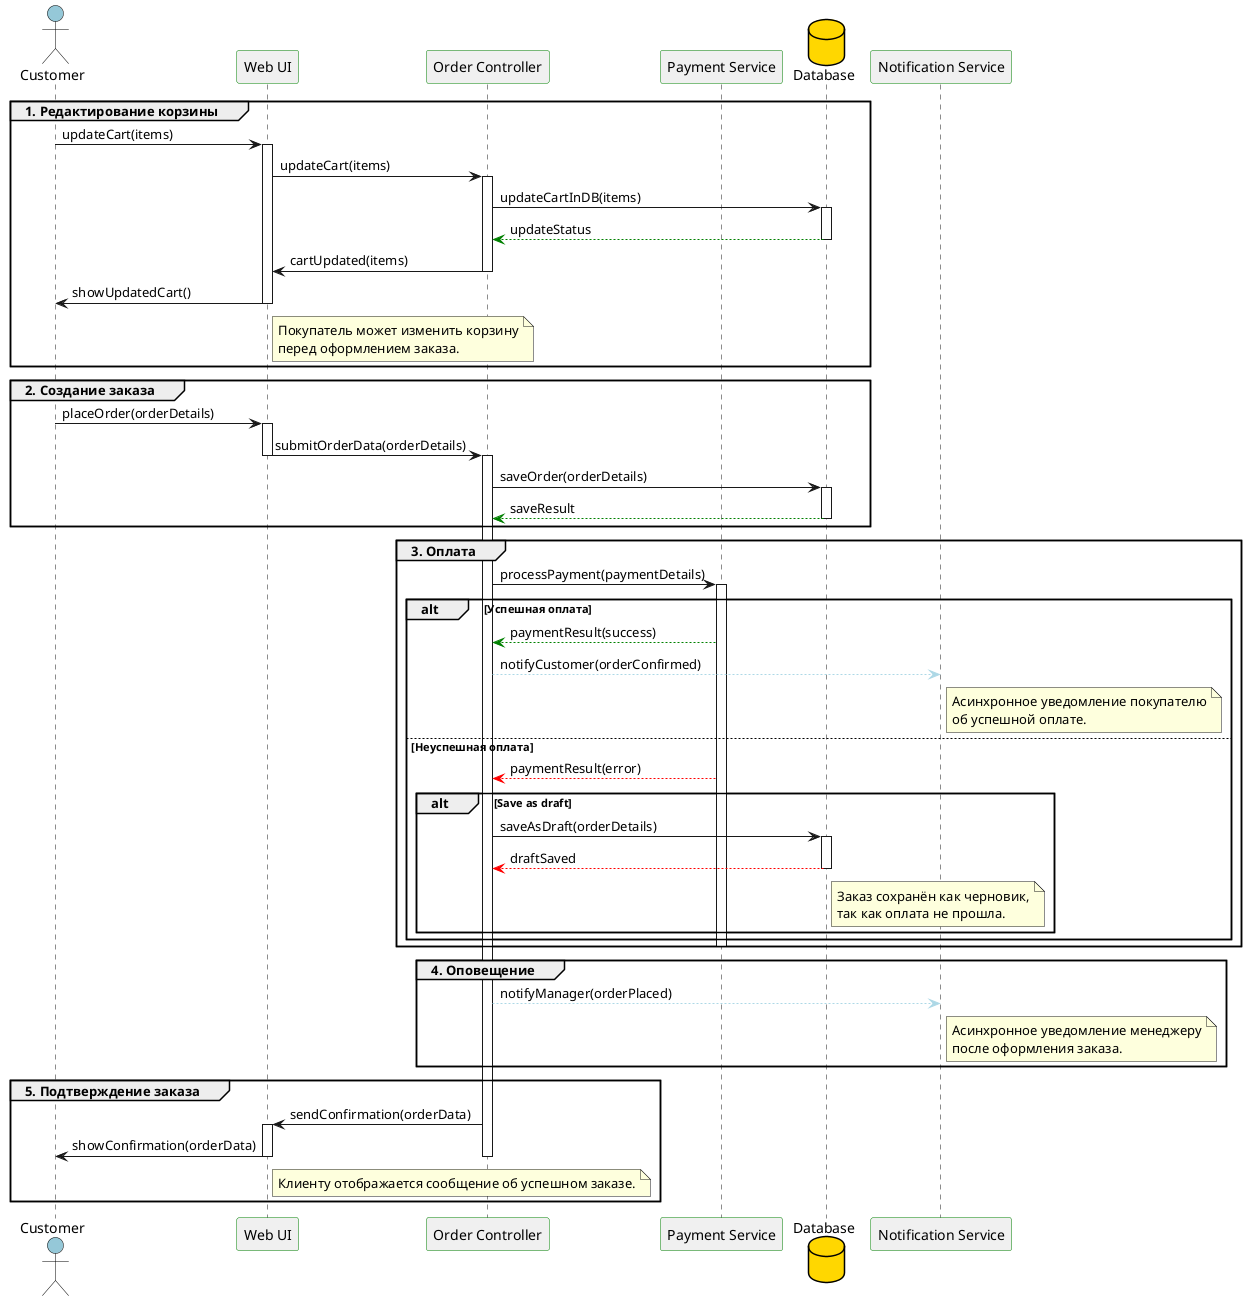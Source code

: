 @startuml
skinparam actor {
    BackgroundColor #95C8D8
    BorderColor Black
}
skinparam participant {
    BackgroundColor #F0F0F0
    BorderColor Green 
}
skinparam database {
    BackgroundColor #FFD700
    BorderColor Black 
}
skinparam sequenceMessageAlign left

actor Customer
participant "Web UI" as UI
participant "Order Controller" as OC
participant "Payment Service" as PS
database "Database" as DB
participant "Notification Service" as NS

group 1. Редактирование корзины
  Customer -> UI : updateCart(items)
  activate UI
  UI -> OC : updateCart(items)
  activate OC
  OC -> DB : updateCartInDB(items)
  activate DB
  DB -[#green]-> OC : updateStatus
  deactivate DB
  OC -> UI : cartUpdated(items)
  deactivate OC
  UI -> Customer : showUpdatedCart()
  deactivate UI
  note right of UI
    Покупатель может изменить корзину
    перед оформлением заказа.
  end note
end group

group 2. Создание заказа
  Customer -> UI : placeOrder(orderDetails)
  activate UI
  UI -> OC : submitOrderData(orderDetails)
  deactivate UI

  activate OC
  OC -> DB : saveOrder(orderDetails)
  activate DB
  DB -[#green]-> OC : saveResult
  deactivate DB
end group

group 3. Оплата
  OC -> PS : processPayment(paymentDetails)
  activate PS

  alt Успешная оплата
    PS -[#green]-> OC : paymentResult(success)
    OC -[#lightblue]-> NS : notifyCustomer(orderConfirmed)
    note right of NS
      Асинхронное уведомление покупателю
      об успешной оплате.
    end note

  else Неуспешная оплата
    PS -[#red]-> OC : paymentResult(error)
    
    alt Save as draft
      OC -> DB : saveAsDraft(orderDetails)
      activate DB
      DB -[#red]-> OC : draftSaved
      deactivate DB
      note right of DB
        Заказ сохранён как черновик,
        так как оплата не прошла.
      end note
    end alt
  end alt
  deactivate PS
end group

group 4. Оповещение
  OC -[#lightblue]-> NS : notifyManager(orderPlaced)
  note right of NS
    Асинхронное уведомление менеджеру
    после оформления заказа.
  end note
end group

group 5. Подтверждение заказа
  OC -> UI : sendConfirmation(orderData)
  activate UI
  UI -> Customer : showConfirmation(orderData)
  deactivate UI
  deactivate OC
    note right of UI
    Клиенту отображается сообщение об успешном заказе.
  end note
end group
@enduml